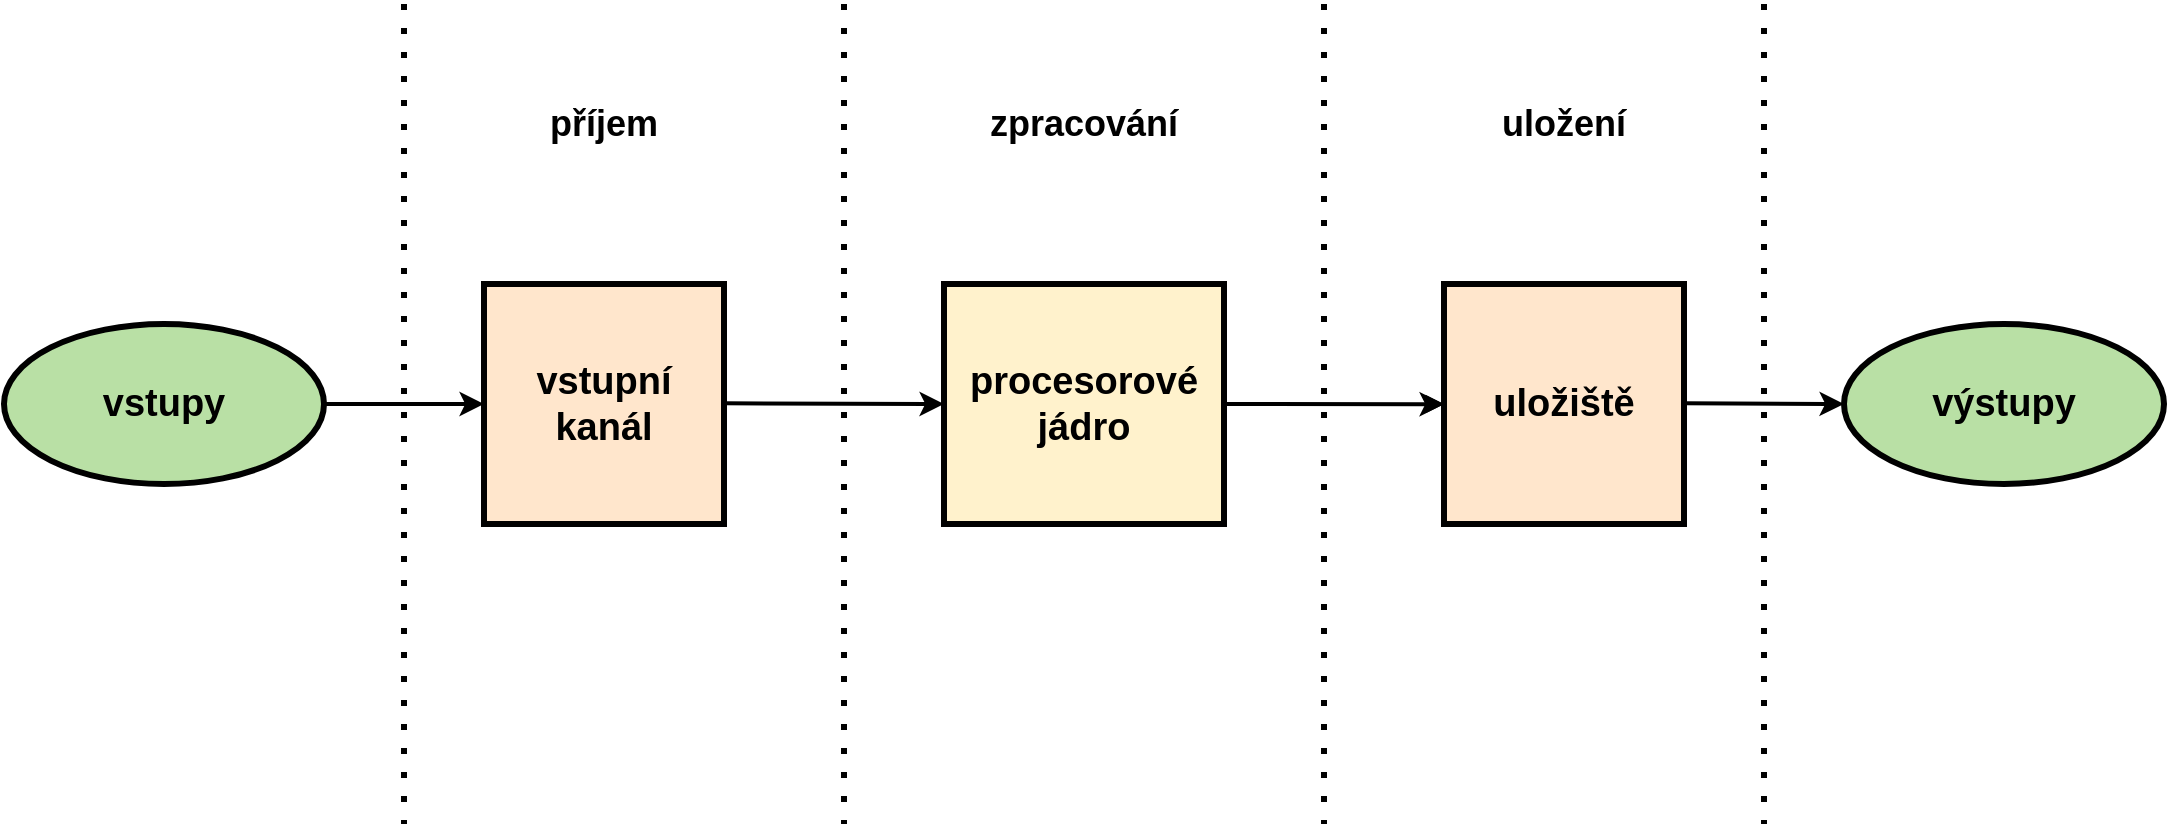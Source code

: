 <mxfile version="26.2.2">
  <diagram name="Page-1" id="QmSCu3KC_JpULPYJjFtF">
    <mxGraphModel dx="985" dy="580" grid="1" gridSize="10" guides="1" tooltips="1" connect="1" arrows="1" fold="1" page="1" pageScale="1" pageWidth="1169" pageHeight="827" math="0" shadow="0">
      <root>
        <mxCell id="0" />
        <mxCell id="1" parent="0" />
        <mxCell id="FvIDWgbvENPM9K7YVrTW-2" value="" style="ellipse;whiteSpace=wrap;html=1;fillColor=#B9E0A5;strokeColor=#000000;strokeWidth=3;" parent="1" vertex="1">
          <mxGeometry x="40" y="360" width="160" height="80" as="geometry" />
        </mxCell>
        <mxCell id="FvIDWgbvENPM9K7YVrTW-4" value="&lt;font style=&quot;font-size: 19px;&quot;&gt;&lt;b style=&quot;&quot;&gt;vstupy&lt;/b&gt;&lt;/font&gt;" style="text;html=1;align=center;verticalAlign=middle;whiteSpace=wrap;rounded=0;" parent="1" vertex="1">
          <mxGeometry x="80" y="380" width="80" height="40" as="geometry" />
        </mxCell>
        <mxCell id="FvIDWgbvENPM9K7YVrTW-5" value="" style="rounded=0;whiteSpace=wrap;html=1;fillColor=#ffe6cc;strokeColor=#000000;strokeWidth=3;" parent="1" vertex="1">
          <mxGeometry x="280" y="340" width="120" height="120" as="geometry" />
        </mxCell>
        <mxCell id="FvIDWgbvENPM9K7YVrTW-6" value="&lt;span style=&quot;font-size: 19px;&quot;&gt;&lt;b&gt;vstupní&lt;/b&gt;&lt;/span&gt;&lt;div&gt;&lt;span style=&quot;font-size: 19px;&quot;&gt;&lt;b&gt;kanál&lt;/b&gt;&lt;/span&gt;&lt;/div&gt;" style="text;html=1;align=center;verticalAlign=middle;whiteSpace=wrap;rounded=0;" parent="1" vertex="1">
          <mxGeometry x="290" y="375" width="100" height="50" as="geometry" />
        </mxCell>
        <mxCell id="nN1OGpEtDdVY6088qnmE-1" value="" style="edgeStyle=orthogonalEdgeStyle;rounded=0;orthogonalLoop=1;jettySize=auto;html=1;" edge="1" parent="1" source="FvIDWgbvENPM9K7YVrTW-7" target="FvIDWgbvENPM9K7YVrTW-11">
          <mxGeometry relative="1" as="geometry" />
        </mxCell>
        <mxCell id="FvIDWgbvENPM9K7YVrTW-7" value="" style="rounded=0;whiteSpace=wrap;html=1;fillColor=#fff2cc;strokeColor=#000000;strokeWidth=3;" parent="1" vertex="1">
          <mxGeometry x="510" y="340" width="140" height="120" as="geometry" />
        </mxCell>
        <mxCell id="FvIDWgbvENPM9K7YVrTW-8" value="&lt;div&gt;&lt;font style=&quot;font-size: 19px;&quot;&gt;&lt;b style=&quot;&quot;&gt;procesorové&lt;/b&gt;&lt;/font&gt;&lt;/div&gt;&lt;font style=&quot;font-size: 19px;&quot;&gt;&lt;b style=&quot;&quot;&gt;jádro&lt;/b&gt;&lt;/font&gt;" style="text;html=1;align=center;verticalAlign=middle;whiteSpace=wrap;rounded=0;" parent="1" vertex="1">
          <mxGeometry x="530" y="375" width="100" height="50" as="geometry" />
        </mxCell>
        <mxCell id="FvIDWgbvENPM9K7YVrTW-9" value="" style="endArrow=classic;html=1;rounded=0;entryX=0;entryY=0.5;entryDx=0;entryDy=0;strokeWidth=2;" parent="1" target="FvIDWgbvENPM9K7YVrTW-5" edge="1">
          <mxGeometry width="50" height="50" relative="1" as="geometry">
            <mxPoint x="200" y="400" as="sourcePoint" />
            <mxPoint x="250" y="350" as="targetPoint" />
          </mxGeometry>
        </mxCell>
        <mxCell id="FvIDWgbvENPM9K7YVrTW-10" value="" style="endArrow=classic;html=1;rounded=0;entryX=0;entryY=0.5;entryDx=0;entryDy=0;strokeWidth=2;" parent="1" target="FvIDWgbvENPM9K7YVrTW-7" edge="1">
          <mxGeometry width="50" height="50" relative="1" as="geometry">
            <mxPoint x="400" y="399.66" as="sourcePoint" />
            <mxPoint x="480" y="399.66" as="targetPoint" />
          </mxGeometry>
        </mxCell>
        <mxCell id="FvIDWgbvENPM9K7YVrTW-11" value="" style="rounded=0;whiteSpace=wrap;html=1;fillColor=#ffe6cc;strokeColor=#000000;strokeWidth=3;" parent="1" vertex="1">
          <mxGeometry x="760" y="340" width="120" height="120" as="geometry" />
        </mxCell>
        <mxCell id="FvIDWgbvENPM9K7YVrTW-12" value="&lt;font style=&quot;font-size: 19px;&quot;&gt;&lt;b style=&quot;&quot;&gt;uložiště&lt;/b&gt;&lt;/font&gt;" style="text;html=1;align=center;verticalAlign=middle;whiteSpace=wrap;rounded=0;" parent="1" vertex="1">
          <mxGeometry x="770" y="375" width="100" height="50" as="geometry" />
        </mxCell>
        <mxCell id="FvIDWgbvENPM9K7YVrTW-13" value="" style="endArrow=classic;html=1;rounded=0;entryX=0;entryY=0.5;entryDx=0;entryDy=0;strokeWidth=2;" parent="1" edge="1">
          <mxGeometry width="50" height="50" relative="1" as="geometry">
            <mxPoint x="650" y="400" as="sourcePoint" />
            <mxPoint x="760" y="400.1" as="targetPoint" />
          </mxGeometry>
        </mxCell>
        <mxCell id="FvIDWgbvENPM9K7YVrTW-14" value="&lt;b&gt;&lt;font style=&quot;font-size: 18px;&quot;&gt;příjem&lt;/font&gt;&lt;/b&gt;" style="text;html=1;align=center;verticalAlign=middle;whiteSpace=wrap;rounded=0;" parent="1" vertex="1">
          <mxGeometry x="300" y="240" width="80" height="40" as="geometry" />
        </mxCell>
        <mxCell id="FvIDWgbvENPM9K7YVrTW-15" value="&lt;b&gt;&lt;font style=&quot;font-size: 18px;&quot;&gt;zpracování&lt;/font&gt;&lt;/b&gt;" style="text;html=1;align=center;verticalAlign=middle;whiteSpace=wrap;rounded=0;" parent="1" vertex="1">
          <mxGeometry x="520" y="240" width="120" height="40" as="geometry" />
        </mxCell>
        <mxCell id="FvIDWgbvENPM9K7YVrTW-16" value="&lt;b&gt;&lt;font style=&quot;font-size: 18px;&quot;&gt;uložení&lt;/font&gt;&lt;/b&gt;" style="text;html=1;align=center;verticalAlign=middle;whiteSpace=wrap;rounded=0;" parent="1" vertex="1">
          <mxGeometry x="780" y="240" width="80" height="40" as="geometry" />
        </mxCell>
        <mxCell id="FvIDWgbvENPM9K7YVrTW-17" value="" style="ellipse;whiteSpace=wrap;html=1;fillColor=#B9E0A5;strokeColor=#000000;strokeWidth=3;" parent="1" vertex="1">
          <mxGeometry x="960" y="360" width="160" height="80" as="geometry" />
        </mxCell>
        <mxCell id="FvIDWgbvENPM9K7YVrTW-18" value="" style="endArrow=classic;html=1;rounded=0;strokeWidth=2;" parent="1" edge="1">
          <mxGeometry width="50" height="50" relative="1" as="geometry">
            <mxPoint x="880" y="399.58" as="sourcePoint" />
            <mxPoint x="960" y="400" as="targetPoint" />
          </mxGeometry>
        </mxCell>
        <mxCell id="FvIDWgbvENPM9K7YVrTW-25" value="&lt;font style=&quot;font-size: 19px;&quot;&gt;&lt;b style=&quot;&quot;&gt;výstupy&lt;/b&gt;&lt;/font&gt;" style="text;html=1;align=center;verticalAlign=middle;whiteSpace=wrap;rounded=0;" parent="1" vertex="1">
          <mxGeometry x="1000" y="380" width="80" height="40" as="geometry" />
        </mxCell>
        <mxCell id="FvIDWgbvENPM9K7YVrTW-26" value="" style="endArrow=none;dashed=1;html=1;dashPattern=1 3;strokeWidth=3;rounded=0;" parent="1" edge="1">
          <mxGeometry width="50" height="50" relative="1" as="geometry">
            <mxPoint x="240" y="200" as="sourcePoint" />
            <mxPoint x="240" y="610" as="targetPoint" />
          </mxGeometry>
        </mxCell>
        <mxCell id="zblnI3KwxF1kuTUBJulH-1" value="" style="endArrow=none;dashed=1;html=1;dashPattern=1 3;strokeWidth=3;rounded=0;" parent="1" edge="1">
          <mxGeometry width="50" height="50" relative="1" as="geometry">
            <mxPoint x="460" y="200" as="sourcePoint" />
            <mxPoint x="460" y="610" as="targetPoint" />
          </mxGeometry>
        </mxCell>
        <mxCell id="zblnI3KwxF1kuTUBJulH-2" value="" style="endArrow=none;dashed=1;html=1;dashPattern=1 3;strokeWidth=3;rounded=0;jumpSize=6;" parent="1" edge="1">
          <mxGeometry width="50" height="50" relative="1" as="geometry">
            <mxPoint x="700" y="200" as="sourcePoint" />
            <mxPoint x="700" y="610" as="targetPoint" />
          </mxGeometry>
        </mxCell>
        <mxCell id="zblnI3KwxF1kuTUBJulH-3" value="" style="endArrow=none;dashed=1;html=1;dashPattern=1 3;strokeWidth=3;rounded=0;" parent="1" edge="1">
          <mxGeometry width="50" height="50" relative="1" as="geometry">
            <mxPoint x="920" y="200" as="sourcePoint" />
            <mxPoint x="920" y="610" as="targetPoint" />
          </mxGeometry>
        </mxCell>
      </root>
    </mxGraphModel>
  </diagram>
</mxfile>
